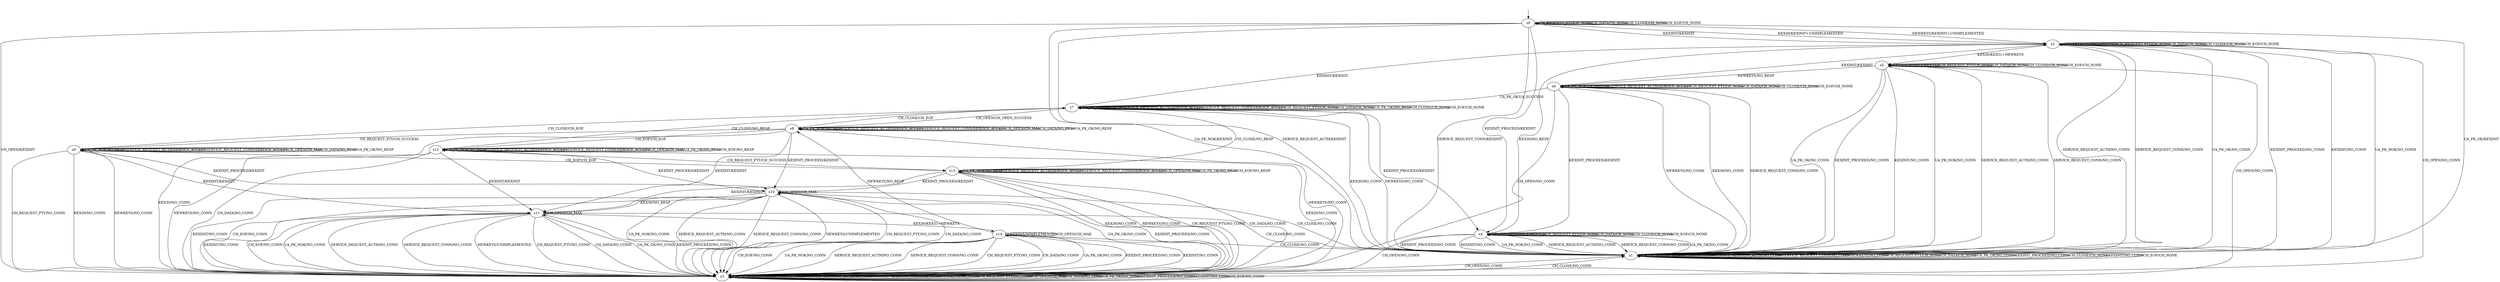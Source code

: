 digraph h0 {
s0 [label="s0"];
s1 [label="s1"];
s2 [label="s2"];
s3 [label="s3"];
s4 [label="s4"];
s5 [label="s5"];
s6 [label="s6"];
s7 [label="s7"];
s8 [label="s8"];
s9 [label="s9"];
s10 [label="s10"];
s11 [label="s11"];
s12 [label="s12"];
s13 [label="s13"];
s14 [label="s14"];
s0 -> s1 [label="UA_PK_NOK/KEXINIT"];
s0 -> s2 [label="KEX30/KEXINIT+UNIMPLEMENTED"];
s0 -> s1 [label="SERVICE_REQUEST_AUTH/KEXINIT"];
s0 -> s1 [label="SERVICE_REQUEST_CONN/KEXINIT"];
s0 -> s2 [label="NEWKEYS/KEXINIT+UNIMPLEMENTED"];
s0 -> s0 [label="CH_REQUEST_PTY/CH_NONE"];
s0 -> s3 [label="CH_OPEN/KEXINIT"];
s0 -> s0 [label="CH_DATA/CH_NONE"];
s0 -> s1 [label="UA_PK_OK/KEXINIT"];
s0 -> s4 [label="KEXINIT_PROCEED/KEXINIT"];
s0 -> s0 [label="CH_CLOSE/CH_NONE"];
s0 -> s2 [label="KEXINIT/KEXINIT"];
s0 -> s0 [label="CH_EOF/CH_NONE"];
s1 -> s1 [label="UA_PK_NOK/NO_CONN"];
s1 -> s1 [label="KEX30/NO_CONN"];
s1 -> s1 [label="SERVICE_REQUEST_AUTH/NO_CONN"];
s1 -> s1 [label="SERVICE_REQUEST_CONN/NO_CONN"];
s1 -> s1 [label="NEWKEYS/NO_CONN"];
s1 -> s1 [label="CH_REQUEST_PTY/CH_NONE"];
s1 -> s3 [label="CH_OPEN/NO_CONN"];
s1 -> s1 [label="CH_DATA/CH_NONE"];
s1 -> s1 [label="UA_PK_OK/NO_CONN"];
s1 -> s1 [label="KEXINIT_PROCEED/NO_CONN"];
s1 -> s1 [label="CH_CLOSE/CH_NONE"];
s1 -> s1 [label="KEXINIT/NO_CONN"];
s1 -> s1 [label="CH_EOF/CH_NONE"];
s2 -> s1 [label="UA_PK_NOK/NO_CONN"];
s2 -> s5 [label="KEX30/KEX31+NEWKEYS"];
s2 -> s1 [label="SERVICE_REQUEST_AUTH/NO_CONN"];
s2 -> s1 [label="SERVICE_REQUEST_CONN/NO_CONN"];
s2 -> s2 [label="NEWKEYS/UNIMPLEMENTED"];
s2 -> s2 [label="CH_REQUEST_PTY/CH_NONE"];
s2 -> s3 [label="CH_OPEN/NO_CONN"];
s2 -> s2 [label="CH_DATA/CH_NONE"];
s2 -> s1 [label="UA_PK_OK/NO_CONN"];
s2 -> s1 [label="KEXINIT_PROCEED/NO_CONN"];
s2 -> s2 [label="CH_CLOSE/CH_NONE"];
s2 -> s1 [label="KEXINIT/NO_CONN"];
s2 -> s2 [label="CH_EOF/CH_NONE"];
s3 -> s3 [label="UA_PK_NOK/NO_CONN"];
s3 -> s3 [label="KEX30/NO_CONN"];
s3 -> s3 [label="SERVICE_REQUEST_AUTH/NO_CONN"];
s3 -> s3 [label="SERVICE_REQUEST_CONN/NO_CONN"];
s3 -> s3 [label="NEWKEYS/NO_CONN"];
s3 -> s3 [label="CH_REQUEST_PTY/NO_CONN"];
s3 -> s3 [label="CH_OPEN/CH_MAX"];
s3 -> s3 [label="CH_DATA/NO_CONN"];
s3 -> s3 [label="UA_PK_OK/NO_CONN"];
s3 -> s3 [label="KEXINIT_PROCEED/NO_CONN"];
s3 -> s1 [label="CH_CLOSE/NO_CONN"];
s3 -> s3 [label="KEXINIT/NO_CONN"];
s3 -> s3 [label="CH_EOF/NO_CONN"];
s4 -> s1 [label="UA_PK_NOK/NO_CONN"];
s4 -> s2 [label="KEX30/NO_RESP"];
s4 -> s1 [label="SERVICE_REQUEST_AUTH/NO_CONN"];
s4 -> s1 [label="SERVICE_REQUEST_CONN/NO_CONN"];
s4 -> s4 [label="NEWKEYS/UNIMPLEMENTED"];
s4 -> s4 [label="CH_REQUEST_PTY/CH_NONE"];
s4 -> s3 [label="CH_OPEN/NO_CONN"];
s4 -> s4 [label="CH_DATA/CH_NONE"];
s4 -> s1 [label="UA_PK_OK/NO_CONN"];
s4 -> s1 [label="KEXINIT_PROCEED/NO_CONN"];
s4 -> s4 [label="CH_CLOSE/CH_NONE"];
s4 -> s1 [label="KEXINIT/NO_CONN"];
s4 -> s4 [label="CH_EOF/CH_NONE"];
s5 -> s1 [label="UA_PK_NOK/NO_CONN"];
s5 -> s5 [label="KEX30/UNIMPLEMENTED"];
s5 -> s1 [label="SERVICE_REQUEST_AUTH/NO_CONN"];
s5 -> s1 [label="SERVICE_REQUEST_CONN/NO_CONN"];
s5 -> s6 [label="NEWKEYS/NO_RESP"];
s5 -> s5 [label="CH_REQUEST_PTY/CH_NONE"];
s5 -> s3 [label="CH_OPEN/NO_CONN"];
s5 -> s5 [label="CH_DATA/CH_NONE"];
s5 -> s1 [label="UA_PK_OK/NO_CONN"];
s5 -> s1 [label="KEXINIT_PROCEED/NO_CONN"];
s5 -> s5 [label="CH_CLOSE/CH_NONE"];
s5 -> s1 [label="KEXINIT/NO_CONN"];
s5 -> s5 [label="CH_EOF/CH_NONE"];
s6 -> s6 [label="UA_PK_NOK/UA_FAILURE"];
s6 -> s1 [label="KEX30/NO_CONN"];
s6 -> s6 [label="SERVICE_REQUEST_AUTH/SERVICE_ACCEPT"];
s6 -> s1 [label="SERVICE_REQUEST_CONN/NO_CONN"];
s6 -> s1 [label="NEWKEYS/NO_CONN"];
s6 -> s6 [label="CH_REQUEST_PTY/CH_NONE"];
s6 -> s3 [label="CH_OPEN/NO_CONN"];
s6 -> s6 [label="CH_DATA/CH_NONE"];
s6 -> s7 [label="UA_PK_OK/UA_SUCCESS"];
s6 -> s4 [label="KEXINIT_PROCEED/KEXINIT"];
s6 -> s6 [label="CH_CLOSE/CH_NONE"];
s6 -> s2 [label="KEXINIT/KEXINIT"];
s6 -> s6 [label="CH_EOF/CH_NONE"];
s7 -> s7 [label="UA_PK_NOK/NO_RESP"];
s7 -> s1 [label="KEX30/NO_CONN"];
s7 -> s7 [label="SERVICE_REQUEST_AUTH/SERVICE_ACCEPT"];
s7 -> s7 [label="SERVICE_REQUEST_CONN/SERVICE_ACCEPT"];
s7 -> s1 [label="NEWKEYS/NO_CONN"];
s7 -> s7 [label="CH_REQUEST_PTY/CH_NONE"];
s7 -> s8 [label="CH_OPEN/CH_OPEN_SUCCESS"];
s7 -> s7 [label="CH_DATA/CH_NONE"];
s7 -> s7 [label="UA_PK_OK/NO_RESP"];
s7 -> s4 [label="KEXINIT_PROCEED/KEXINIT"];
s7 -> s7 [label="CH_CLOSE/CH_NONE"];
s7 -> s2 [label="KEXINIT/KEXINIT"];
s7 -> s7 [label="CH_EOF/CH_NONE"];
s8 -> s8 [label="UA_PK_NOK/NO_RESP"];
s8 -> s3 [label="KEX30/NO_CONN"];
s8 -> s8 [label="SERVICE_REQUEST_AUTH/SERVICE_ACCEPT"];
s8 -> s8 [label="SERVICE_REQUEST_CONN/SERVICE_ACCEPT"];
s8 -> s3 [label="NEWKEYS/NO_CONN"];
s8 -> s9 [label="CH_REQUEST_PTY/CH_SUCCESS"];
s8 -> s8 [label="CH_OPEN/CH_MAX"];
s8 -> s8 [label="CH_DATA/NO_RESP"];
s8 -> s8 [label="UA_PK_OK/NO_RESP"];
s8 -> s10 [label="KEXINIT_PROCEED/KEXINIT"];
s8 -> s7 [label="CH_CLOSE/CH_EOF"];
s8 -> s11 [label="KEXINIT/KEXINIT"];
s8 -> s12 [label="CH_EOF/CH_EOF"];
s9 -> s9 [label="UA_PK_NOK/NO_RESP"];
s9 -> s3 [label="KEX30/NO_CONN"];
s9 -> s9 [label="SERVICE_REQUEST_AUTH/SERVICE_ACCEPT"];
s9 -> s9 [label="SERVICE_REQUEST_CONN/SERVICE_ACCEPT"];
s9 -> s3 [label="NEWKEYS/NO_CONN"];
s9 -> s3 [label="CH_REQUEST_PTY/NO_CONN"];
s9 -> s9 [label="CH_OPEN/CH_MAX"];
s9 -> s9 [label="CH_DATA/NO_RESP"];
s9 -> s9 [label="UA_PK_OK/NO_RESP"];
s9 -> s10 [label="KEXINIT_PROCEED/KEXINIT"];
s9 -> s7 [label="CH_CLOSE/CH_EOF"];
s9 -> s11 [label="KEXINIT/KEXINIT"];
s9 -> s13 [label="CH_EOF/CH_EOF"];
s10 -> s3 [label="UA_PK_NOK/NO_CONN"];
s10 -> s11 [label="KEX30/NO_RESP"];
s10 -> s3 [label="SERVICE_REQUEST_AUTH/NO_CONN"];
s10 -> s3 [label="SERVICE_REQUEST_CONN/NO_CONN"];
s10 -> s3 [label="NEWKEYS/UNIMPLEMENTED"];
s10 -> s3 [label="CH_REQUEST_PTY/NO_CONN"];
s10 -> s10 [label="CH_OPEN/CH_MAX"];
s10 -> s3 [label="CH_DATA/NO_CONN"];
s10 -> s3 [label="UA_PK_OK/NO_CONN"];
s10 -> s3 [label="KEXINIT_PROCEED/NO_CONN"];
s10 -> s1 [label="CH_CLOSE/NO_CONN"];
s10 -> s3 [label="KEXINIT/NO_CONN"];
s10 -> s3 [label="CH_EOF/NO_CONN"];
s11 -> s3 [label="UA_PK_NOK/NO_CONN"];
s11 -> s14 [label="KEX30/KEX31+NEWKEYS"];
s11 -> s3 [label="SERVICE_REQUEST_AUTH/NO_CONN"];
s11 -> s3 [label="SERVICE_REQUEST_CONN/NO_CONN"];
s11 -> s3 [label="NEWKEYS/UNIMPLEMENTED"];
s11 -> s3 [label="CH_REQUEST_PTY/NO_CONN"];
s11 -> s11 [label="CH_OPEN/CH_MAX"];
s11 -> s3 [label="CH_DATA/NO_CONN"];
s11 -> s3 [label="UA_PK_OK/NO_CONN"];
s11 -> s3 [label="KEXINIT_PROCEED/NO_CONN"];
s11 -> s1 [label="CH_CLOSE/NO_CONN"];
s11 -> s3 [label="KEXINIT/NO_CONN"];
s11 -> s3 [label="CH_EOF/NO_CONN"];
s12 -> s12 [label="UA_PK_NOK/NO_RESP"];
s12 -> s3 [label="KEX30/NO_CONN"];
s12 -> s12 [label="SERVICE_REQUEST_AUTH/SERVICE_ACCEPT"];
s12 -> s12 [label="SERVICE_REQUEST_CONN/SERVICE_ACCEPT"];
s12 -> s3 [label="NEWKEYS/NO_CONN"];
s12 -> s13 [label="CH_REQUEST_PTY/CH_SUCCESS"];
s12 -> s12 [label="CH_OPEN/CH_MAX"];
s12 -> s3 [label="CH_DATA/NO_CONN"];
s12 -> s12 [label="UA_PK_OK/NO_RESP"];
s12 -> s10 [label="KEXINIT_PROCEED/KEXINIT"];
s12 -> s7 [label="CH_CLOSE/NO_RESP"];
s12 -> s11 [label="KEXINIT/KEXINIT"];
s12 -> s12 [label="CH_EOF/NO_RESP"];
s13 -> s13 [label="UA_PK_NOK/NO_RESP"];
s13 -> s3 [label="KEX30/NO_CONN"];
s13 -> s13 [label="SERVICE_REQUEST_AUTH/SERVICE_ACCEPT"];
s13 -> s13 [label="SERVICE_REQUEST_CONN/SERVICE_ACCEPT"];
s13 -> s3 [label="NEWKEYS/NO_CONN"];
s13 -> s3 [label="CH_REQUEST_PTY/NO_CONN"];
s13 -> s13 [label="CH_OPEN/CH_MAX"];
s13 -> s3 [label="CH_DATA/NO_CONN"];
s13 -> s13 [label="UA_PK_OK/NO_RESP"];
s13 -> s10 [label="KEXINIT_PROCEED/KEXINIT"];
s13 -> s7 [label="CH_CLOSE/NO_RESP"];
s13 -> s11 [label="KEXINIT/KEXINIT"];
s13 -> s13 [label="CH_EOF/NO_RESP"];
s14 -> s3 [label="UA_PK_NOK/NO_CONN"];
s14 -> s14 [label="KEX30/UNIMPLEMENTED"];
s14 -> s3 [label="SERVICE_REQUEST_AUTH/NO_CONN"];
s14 -> s3 [label="SERVICE_REQUEST_CONN/NO_CONN"];
s14 -> s8 [label="NEWKEYS/NO_RESP"];
s14 -> s3 [label="CH_REQUEST_PTY/NO_CONN"];
s14 -> s14 [label="CH_OPEN/CH_MAX"];
s14 -> s3 [label="CH_DATA/NO_CONN"];
s14 -> s3 [label="UA_PK_OK/NO_CONN"];
s14 -> s3 [label="KEXINIT_PROCEED/NO_CONN"];
s14 -> s1 [label="CH_CLOSE/NO_CONN"];
s14 -> s3 [label="KEXINIT/NO_CONN"];
s14 -> s3 [label="CH_EOF/NO_CONN"];
__start0 [shape=none, label=""];
__start0 -> s0 [label=""];
}

